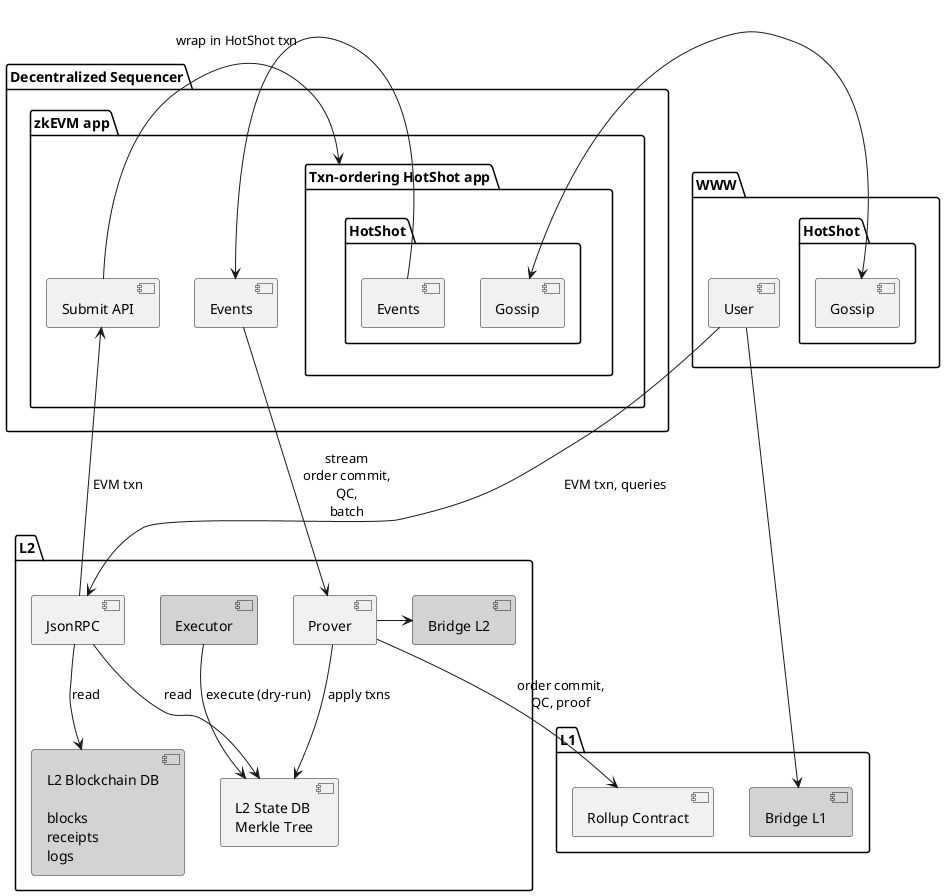 @startuml
package "WWW" {
  component User
  package "HotShot" as HotShotExternal {
    component "Gossip" as GossipExternal
  }
}

package "Decentralized Sequencer" {
  package "zkEVM app" as zkApp {
    component Events
    component "Submit API" as Submit
    package "Txn-ordering HotShot app" as App {
      package HotShot {
        component "Gossip" as GossipInternal
        component "Events" as HotShotEvents
      }
    }
  }
}

package L2 {
  component JsonRPC
  component L2DB #lightgrey [
    L2 Blockchain DB

    blocks
    receipts
    logs
  ]
  component Prover
  component Executor #lightgrey
  component Tree [
    L2 State DB
    Merkle Tree
  ]
  component "Bridge L2" as BridgeL2 #lightgrey
}

package L1 {
  component Rollup [
    Rollup Contract
  ]
  component "Bridge L1" as BridgeL1 #lightgrey
}

GossipInternal <-> GossipExternal
Prover -> BridgeL2

User --> JsonRPC: EVM txn, queries
JsonRPC -> Submit: EVM txn
JsonRPC --> L2DB: read
JsonRPC --> Tree: read

User -> BridgeL1
Submit -> App: wrap in HotShot txn
HotShotEvents -> Events

Executor --> Tree: execute (dry-run)
Prover --> Tree: apply txns
Events --> Prover: stream\norder commit,\nQC,\nbatch
Prover --> Rollup: order commit,\nQC, proof
@enduml
